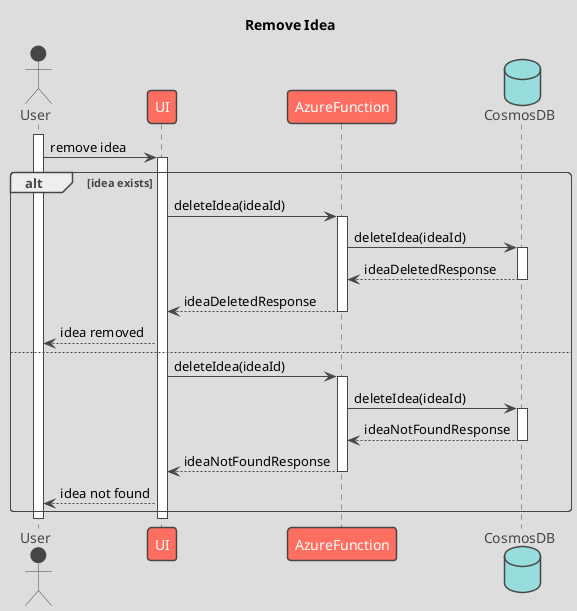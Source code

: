 @startuml Comment On Idea
!theme toy
title Remove Idea
actor User
participant UI
participant AzureFunction
database CosmosDB

activate User
User -> UI: remove idea
activate UI

alt idea exists
    UI -> AzureFunction: deleteIdea(ideaId)
    activate AzureFunction
    AzureFunction -> CosmosDB: deleteIdea(ideaId)
    activate CosmosDB
    CosmosDB --> AzureFunction: ideaDeletedResponse
    deactivate CosmosDB
    AzureFunction --> UI: ideaDeletedResponse
    deactivate AzureFunction
    UI --> User: idea removed
else
    UI -> AzureFunction: deleteIdea(ideaId)
    activate AzureFunction
    AzureFunction -> CosmosDB: deleteIdea(ideaId)
    activate CosmosDB
    CosmosDB --> AzureFunction: ideaNotFoundResponse
    deactivate CosmosDB
    AzureFunction --> UI: ideaNotFoundResponse
    deactivate AzureFunction
    UI --> User: idea not found
end

deactivate UI
deactivate User

@enduml
